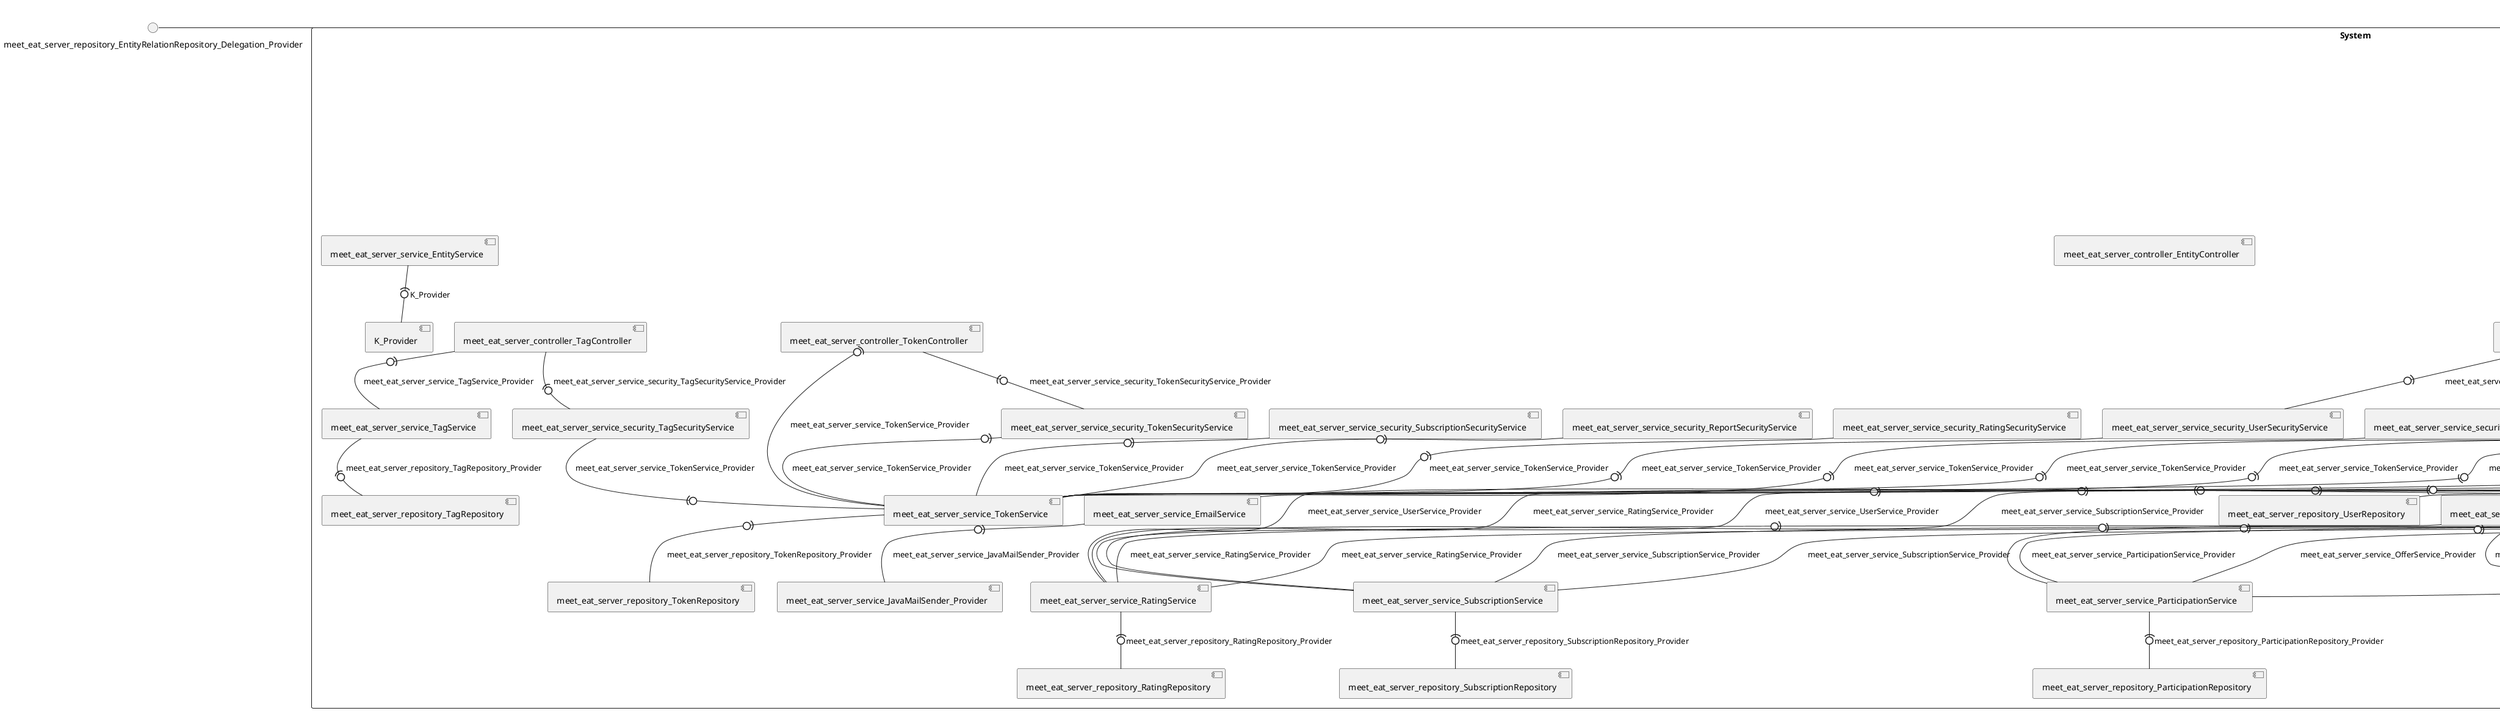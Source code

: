 @startuml
skinparam fixCircleLabelOverlapping true
skinparam componentStyle uml2
() meet_eat_server_repository_EntityRelationRepository_Delegation_Provider
rectangle System {
[K_Provider] [[meet-eat-meet-eat-server.repository#__6GlYMWFEe65n8yHh-uz-A]]
[meet_eat_server_controller_BookmarkController] [[meet-eat-meet-eat-server.repository#__6GlYMWFEe65n8yHh-uz-A]]
[meet_eat_server_controller_EntityController] [[meet-eat-meet-eat-server.repository#__6GlYMWFEe65n8yHh-uz-A]]
[meet_eat_server_controller_OfferController] [[meet-eat-meet-eat-server.repository#__6GlYMWFEe65n8yHh-uz-A]]
[meet_eat_server_controller_ParticipationController] [[meet-eat-meet-eat-server.repository#__6GlYMWFEe65n8yHh-uz-A]]
[meet_eat_server_controller_RatingController] [[meet-eat-meet-eat-server.repository#__6GlYMWFEe65n8yHh-uz-A]]
[meet_eat_server_controller_ReportController] [[meet-eat-meet-eat-server.repository#__6GlYMWFEe65n8yHh-uz-A]]
[meet_eat_server_controller_SubscriptionController] [[meet-eat-meet-eat-server.repository#__6GlYMWFEe65n8yHh-uz-A]]
[meet_eat_server_controller_TagController] [[meet-eat-meet-eat-server.repository#__6GlYMWFEe65n8yHh-uz-A]]
[meet_eat_server_controller_TokenController] [[meet-eat-meet-eat-server.repository#__6GlYMWFEe65n8yHh-uz-A]]
[meet_eat_server_controller_UserController] [[meet-eat-meet-eat-server.repository#__6GlYMWFEe65n8yHh-uz-A]]
[meet_eat_server_repository_BookmarkRepository] [[meet-eat-meet-eat-server.repository#__6GlYMWFEe65n8yHh-uz-A]]
[meet_eat_server_repository_OfferRepository] [[meet-eat-meet-eat-server.repository#__6GlYMWFEe65n8yHh-uz-A]]
[meet_eat_server_repository_ParticipationRepository] [[meet-eat-meet-eat-server.repository#__6GlYMWFEe65n8yHh-uz-A]]
[meet_eat_server_repository_RatingRepository] [[meet-eat-meet-eat-server.repository#__6GlYMWFEe65n8yHh-uz-A]]
[meet_eat_server_repository_ReportRepository] [[meet-eat-meet-eat-server.repository#__6GlYMWFEe65n8yHh-uz-A]]
[meet_eat_server_repository_SubscriptionRepository] [[meet-eat-meet-eat-server.repository#__6GlYMWFEe65n8yHh-uz-A]]
[meet_eat_server_repository_TagRepository] [[meet-eat-meet-eat-server.repository#__6GlYMWFEe65n8yHh-uz-A]]
[meet_eat_server_repository_TokenRepository] [[meet-eat-meet-eat-server.repository#__6GlYMWFEe65n8yHh-uz-A]]
[meet_eat_server_repository_UserRepository] [[meet-eat-meet-eat-server.repository#__6GlYMWFEe65n8yHh-uz-A]]
[meet_eat_server_service_BookmarkService] [[meet-eat-meet-eat-server.repository#__6GlYMWFEe65n8yHh-uz-A]]
[meet_eat_server_service_EmailService] [[meet-eat-meet-eat-server.repository#__6GlYMWFEe65n8yHh-uz-A]]
[meet_eat_server_service_EntityService] [[meet-eat-meet-eat-server.repository#__6GlYMWFEe65n8yHh-uz-A]]
[meet_eat_server_service_JavaMailSender_Provider] [[meet-eat-meet-eat-server.repository#__6GlYMWFEe65n8yHh-uz-A]]
[meet_eat_server_service_OfferService] [[meet-eat-meet-eat-server.repository#__6GlYMWFEe65n8yHh-uz-A]]
[meet_eat_server_service_ParticipationService] [[meet-eat-meet-eat-server.repository#__6GlYMWFEe65n8yHh-uz-A]]
[meet_eat_server_service_RatingService] [[meet-eat-meet-eat-server.repository#__6GlYMWFEe65n8yHh-uz-A]]
[meet_eat_server_service_ReportService] [[meet-eat-meet-eat-server.repository#__6GlYMWFEe65n8yHh-uz-A]]
[meet_eat_server_service_SubscriptionService] [[meet-eat-meet-eat-server.repository#__6GlYMWFEe65n8yHh-uz-A]]
[meet_eat_server_service_TagService] [[meet-eat-meet-eat-server.repository#__6GlYMWFEe65n8yHh-uz-A]]
[meet_eat_server_service_TokenService] [[meet-eat-meet-eat-server.repository#__6GlYMWFEe65n8yHh-uz-A]]
[meet_eat_server_service_UserService] [[meet-eat-meet-eat-server.repository#__6GlYMWFEe65n8yHh-uz-A]]
[meet_eat_server_service_security_BookmarkSecurityService] [[meet-eat-meet-eat-server.repository#__6GlYMWFEe65n8yHh-uz-A]]
[meet_eat_server_service_security_OfferSecurityService] [[meet-eat-meet-eat-server.repository#__6GlYMWFEe65n8yHh-uz-A]]
[meet_eat_server_service_security_ParticipationSecurityService] [[meet-eat-meet-eat-server.repository#__6GlYMWFEe65n8yHh-uz-A]]
[meet_eat_server_service_security_RatingSecurityService] [[meet-eat-meet-eat-server.repository#__6GlYMWFEe65n8yHh-uz-A]]
[meet_eat_server_service_security_ReportSecurityService] [[meet-eat-meet-eat-server.repository#__6GlYMWFEe65n8yHh-uz-A]]
[meet_eat_server_service_security_SecurityService] [[meet-eat-meet-eat-server.repository#__6GlYMWFEe65n8yHh-uz-A]]
[meet_eat_server_service_security_SubscriptionSecurityService] [[meet-eat-meet-eat-server.repository#__6GlYMWFEe65n8yHh-uz-A]]
[meet_eat_server_service_security_TagSecurityService] [[meet-eat-meet-eat-server.repository#__6GlYMWFEe65n8yHh-uz-A]]
[meet_eat_server_service_security_TokenSecurityService] [[meet-eat-meet-eat-server.repository#__6GlYMWFEe65n8yHh-uz-A]]
[meet_eat_server_service_security_UserSecurityService] [[meet-eat-meet-eat-server.repository#__6GlYMWFEe65n8yHh-uz-A]]
[meet_eat_server_service_EntityService] -(0- [K_Provider] : K_Provider
[meet_eat_server_service_BookmarkService] -(0- [meet_eat_server_repository_BookmarkRepository] : meet_eat_server_repository_BookmarkRepository_Provider
port meet_eat_server_repository_EntityRelationRepository_Provider
meet_eat_server_repository_EntityRelationRepository_Delegation_Provider - meet_eat_server_repository_EntityRelationRepository_Provider
meet_eat_server_repository_EntityRelationRepository_Provider - [meet_eat_server_repository_ReportRepository]
[meet_eat_server_service_OfferService] -(0- [meet_eat_server_repository_OfferRepository] : meet_eat_server_repository_OfferRepository_Provider
[meet_eat_server_service_ParticipationService] -(0- [meet_eat_server_repository_ParticipationRepository] : meet_eat_server_repository_ParticipationRepository_Provider
[meet_eat_server_service_RatingService] -(0- [meet_eat_server_repository_RatingRepository] : meet_eat_server_repository_RatingRepository_Provider
[meet_eat_server_service_ReportService] -(0- [meet_eat_server_repository_ReportRepository] : meet_eat_server_repository_ReportRepository_Provider
[meet_eat_server_service_SubscriptionService] -(0- [meet_eat_server_repository_SubscriptionRepository] : meet_eat_server_repository_SubscriptionRepository_Provider
[meet_eat_server_service_TagService] -(0- [meet_eat_server_repository_TagRepository] : meet_eat_server_repository_TagRepository_Provider
[meet_eat_server_service_TokenService] -(0- [meet_eat_server_repository_TokenRepository] : meet_eat_server_repository_TokenRepository_Provider
[meet_eat_server_service_UserService] -(0- [meet_eat_server_repository_UserRepository] : meet_eat_server_repository_UserRepository_Provider
[meet_eat_server_controller_BookmarkController] -(0- [meet_eat_server_service_BookmarkService] : meet_eat_server_service_BookmarkService_Provider
[meet_eat_server_service_OfferService] -(0- [meet_eat_server_service_BookmarkService] : meet_eat_server_service_BookmarkService_Provider
[meet_eat_server_service_UserService] -(0- [meet_eat_server_service_BookmarkService] : meet_eat_server_service_BookmarkService_Provider
[meet_eat_server_service_UserService] -(0- [meet_eat_server_service_EmailService] : meet_eat_server_service_EmailService_Provider
[meet_eat_server_service_EmailService] -(0- [meet_eat_server_service_JavaMailSender_Provider] : meet_eat_server_service_JavaMailSender_Provider
[meet_eat_server_service_UserService] -(0- [meet_eat_server_service_OfferService] : meet_eat_server_service_OfferService_Provider
[meet_eat_server_service_ParticipationService] -(0- [meet_eat_server_service_OfferService] : meet_eat_server_service_OfferService_Provider
[meet_eat_server_controller_OfferController] -(0- [meet_eat_server_service_OfferService] : meet_eat_server_service_OfferService_Provider
[meet_eat_server_service_OfferService] -(0- [meet_eat_server_service_ParticipationService] : meet_eat_server_service_ParticipationService_Provider
[meet_eat_server_service_UserService] -(0- [meet_eat_server_service_ParticipationService] : meet_eat_server_service_ParticipationService_Provider
[meet_eat_server_controller_ParticipationController] -(0- [meet_eat_server_service_ParticipationService] : meet_eat_server_service_ParticipationService_Provider
[meet_eat_server_controller_RatingController] -(0- [meet_eat_server_service_RatingService] : meet_eat_server_service_RatingService_Provider
[meet_eat_server_service_UserService] -(0- [meet_eat_server_service_RatingService] : meet_eat_server_service_RatingService_Provider
[meet_eat_server_service_OfferService] -(0- [meet_eat_server_service_RatingService] : meet_eat_server_service_RatingService_Provider
[meet_eat_server_service_OfferService] -(0- [meet_eat_server_service_ReportService] : meet_eat_server_service_ReportService_Provider
[meet_eat_server_controller_ReportController] -(0- [meet_eat_server_service_ReportService] : meet_eat_server_service_ReportService_Provider
[meet_eat_server_service_UserService] -(0- [meet_eat_server_service_ReportService] : meet_eat_server_service_ReportService_Provider
[meet_eat_server_service_OfferService] -(0- [meet_eat_server_service_SubscriptionService] : meet_eat_server_service_SubscriptionService_Provider
[meet_eat_server_service_UserService] -(0- [meet_eat_server_service_SubscriptionService] : meet_eat_server_service_SubscriptionService_Provider
[meet_eat_server_controller_SubscriptionController] -(0- [meet_eat_server_service_SubscriptionService] : meet_eat_server_service_SubscriptionService_Provider
[meet_eat_server_controller_TagController] -(0- [meet_eat_server_service_TagService] : meet_eat_server_service_TagService_Provider
[meet_eat_server_service_UserService] -(0- [meet_eat_server_service_TokenService] : meet_eat_server_service_TokenService_Provider
[meet_eat_server_service_security_OfferSecurityService] -(0- [meet_eat_server_service_TokenService] : meet_eat_server_service_TokenService_Provider
[meet_eat_server_service_security_ReportSecurityService] -(0- [meet_eat_server_service_TokenService] : meet_eat_server_service_TokenService_Provider
[meet_eat_server_service_security_TokenSecurityService] -(0- [meet_eat_server_service_TokenService] : meet_eat_server_service_TokenService_Provider
[meet_eat_server_service_security_RatingSecurityService] -(0- [meet_eat_server_service_TokenService] : meet_eat_server_service_TokenService_Provider
[meet_eat_server_service_security_SubscriptionSecurityService] -(0- [meet_eat_server_service_TokenService] : meet_eat_server_service_TokenService_Provider
[meet_eat_server_service_security_BookmarkSecurityService] -(0- [meet_eat_server_service_TokenService] : meet_eat_server_service_TokenService_Provider
[meet_eat_server_service_security_UserSecurityService] -(0- [meet_eat_server_service_TokenService] : meet_eat_server_service_TokenService_Provider
[meet_eat_server_controller_TokenController] -(0- [meet_eat_server_service_TokenService] : meet_eat_server_service_TokenService_Provider
[meet_eat_server_service_security_TagSecurityService] -(0- [meet_eat_server_service_TokenService] : meet_eat_server_service_TokenService_Provider
[meet_eat_server_service_security_ParticipationSecurityService] -(0- [meet_eat_server_service_TokenService] : meet_eat_server_service_TokenService_Provider
[meet_eat_server_service_TokenService] -(0- [meet_eat_server_service_UserService] : meet_eat_server_service_UserService_Provider
[meet_eat_server_service_SubscriptionService] -(0- [meet_eat_server_service_UserService] : meet_eat_server_service_UserService_Provider
[meet_eat_server_controller_UserController] -(0- [meet_eat_server_service_UserService] : meet_eat_server_service_UserService_Provider
[meet_eat_server_service_RatingService] -(0- [meet_eat_server_service_UserService] : meet_eat_server_service_UserService_Provider
[meet_eat_server_service_OfferService] -(0- [meet_eat_server_service_UserService] : meet_eat_server_service_UserService_Provider
[meet_eat_server_service_BookmarkService] -(0- [meet_eat_server_service_UserService] : meet_eat_server_service_UserService_Provider
[meet_eat_server_controller_OfferController] -(0- [meet_eat_server_service_security_OfferSecurityService] : meet_eat_server_service_security_OfferSecurityService_Provider
[meet_eat_server_controller_BookmarkController] -(0- [meet_eat_server_service_security_SecurityService] : meet_eat_server_service_security_SecurityService_Provider
[meet_eat_server_controller_RatingController] -(0- [meet_eat_server_service_security_SecurityService] : meet_eat_server_service_security_SecurityService_Provider
[meet_eat_server_controller_ReportController] -(0- [meet_eat_server_service_security_SecurityService] : meet_eat_server_service_security_SecurityService_Provider
[meet_eat_server_controller_ParticipationController] -(0- [meet_eat_server_service_security_SecurityService] : meet_eat_server_service_security_SecurityService_Provider
[meet_eat_server_controller_SubscriptionController] -(0- [meet_eat_server_service_security_SecurityService] : meet_eat_server_service_security_SecurityService_Provider
[meet_eat_server_controller_TagController] -(0- [meet_eat_server_service_security_TagSecurityService] : meet_eat_server_service_security_TagSecurityService_Provider
[meet_eat_server_controller_TokenController] -(0- [meet_eat_server_service_security_TokenSecurityService] : meet_eat_server_service_security_TokenSecurityService_Provider
[meet_eat_server_controller_UserController] -(0- [meet_eat_server_service_security_UserSecurityService] : meet_eat_server_service_security_UserSecurityService_Provider
}

@enduml
